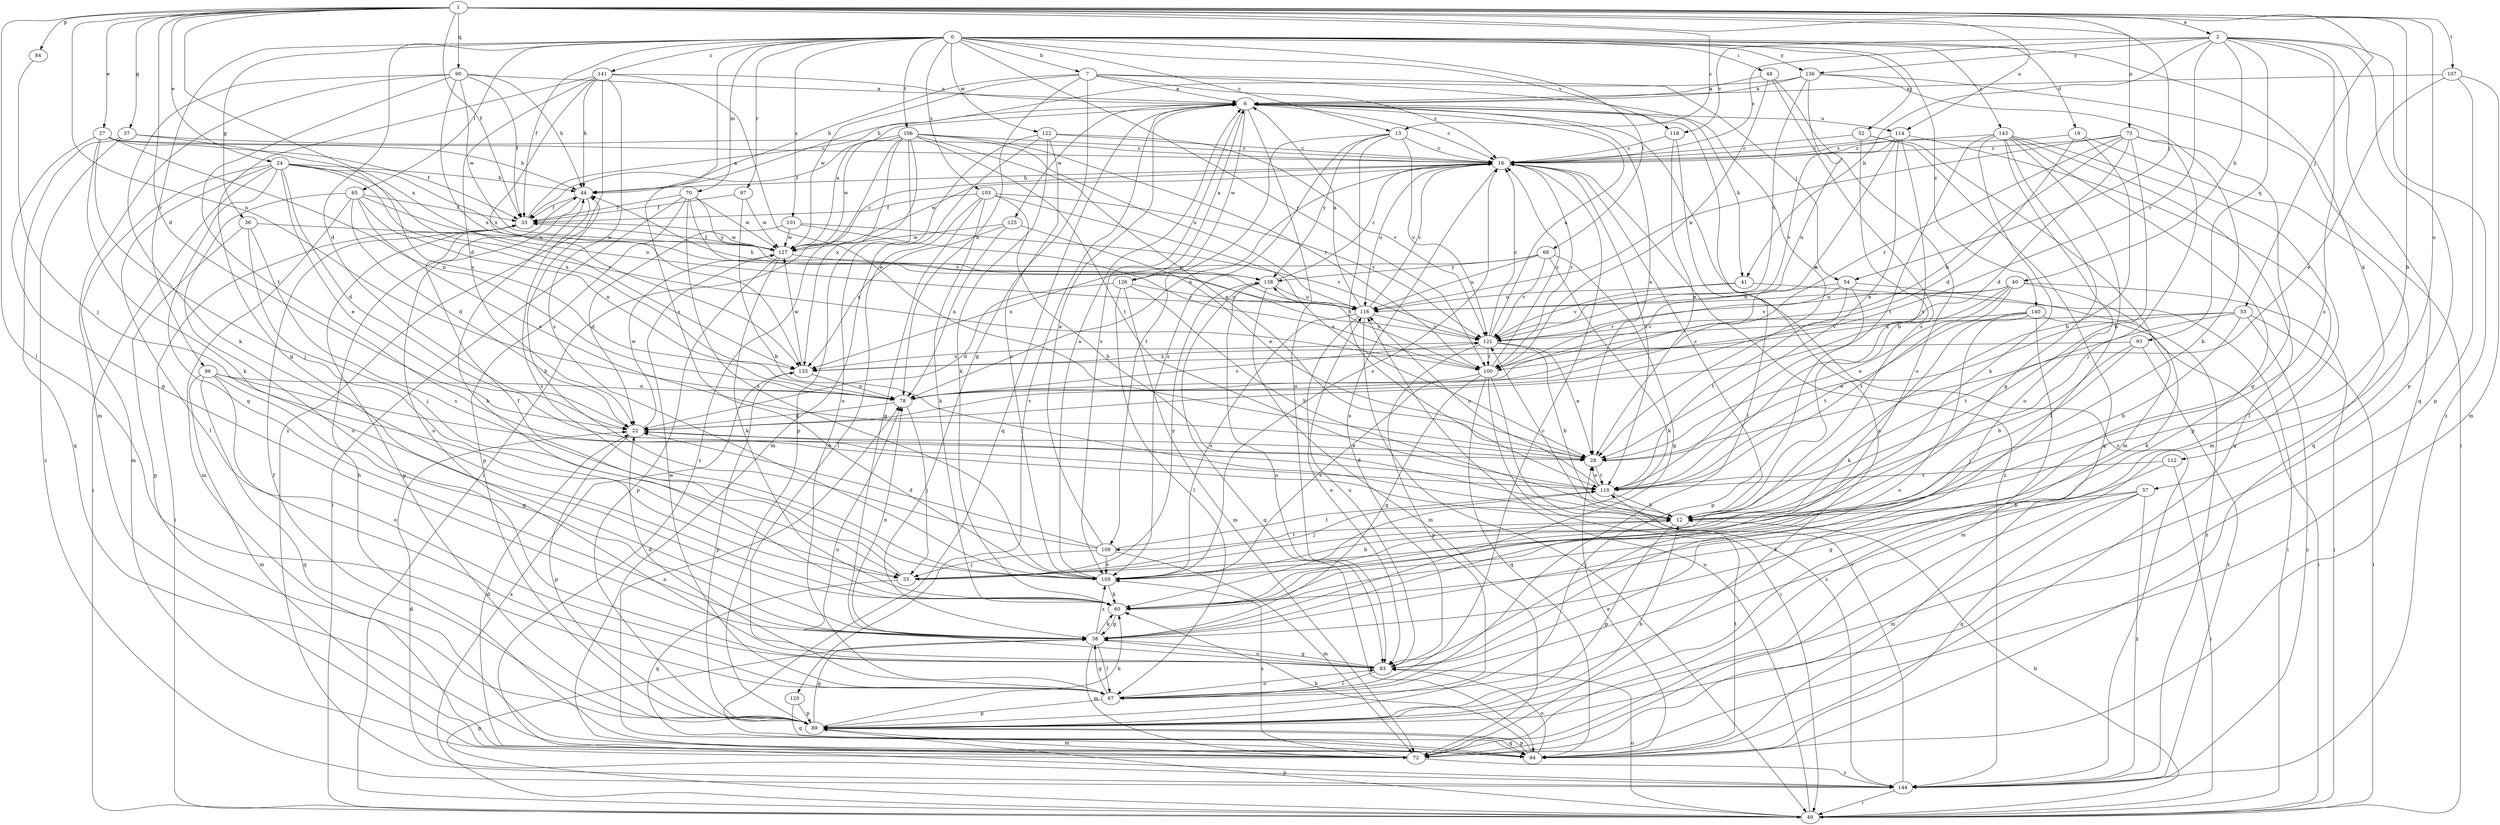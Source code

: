 strict digraph  {
0;
1;
2;
6;
7;
12;
13;
16;
19;
22;
24;
27;
28;
33;
36;
37;
38;
40;
41;
44;
48;
49;
52;
53;
54;
55;
57;
60;
65;
66;
67;
70;
72;
73;
78;
83;
84;
89;
90;
93;
94;
96;
97;
100;
101;
103;
105;
106;
107;
109;
110;
112;
114;
116;
118;
120;
121;
122;
125;
126;
127;
133;
136;
138;
140;
141;
143;
144;
0 -> 7  [label=b];
0 -> 13  [label=c];
0 -> 19  [label=d];
0 -> 22  [label=d];
0 -> 33  [label=f];
0 -> 36  [label=g];
0 -> 48  [label=i];
0 -> 52  [label=j];
0 -> 57  [label=k];
0 -> 65  [label=l];
0 -> 66  [label=l];
0 -> 70  [label=m];
0 -> 96  [label=r];
0 -> 97  [label=r];
0 -> 100  [label=r];
0 -> 101  [label=s];
0 -> 103  [label=s];
0 -> 105  [label=s];
0 -> 106  [label=t];
0 -> 118  [label=v];
0 -> 122  [label=w];
0 -> 136  [label=y];
0 -> 140  [label=z];
0 -> 141  [label=z];
0 -> 143  [label=z];
1 -> 2  [label=a];
1 -> 12  [label=b];
1 -> 13  [label=c];
1 -> 22  [label=d];
1 -> 24  [label=e];
1 -> 27  [label=e];
1 -> 33  [label=f];
1 -> 37  [label=g];
1 -> 53  [label=j];
1 -> 54  [label=j];
1 -> 67  [label=l];
1 -> 73  [label=n];
1 -> 78  [label=n];
1 -> 84  [label=p];
1 -> 90  [label=q];
1 -> 107  [label=t];
1 -> 112  [label=u];
1 -> 114  [label=u];
1 -> 133  [label=x];
2 -> 16  [label=c];
2 -> 40  [label=h];
2 -> 41  [label=h];
2 -> 89  [label=p];
2 -> 93  [label=q];
2 -> 94  [label=q];
2 -> 100  [label=r];
2 -> 105  [label=s];
2 -> 118  [label=v];
2 -> 136  [label=y];
2 -> 144  [label=z];
6 -> 16  [label=c];
6 -> 28  [label=e];
6 -> 41  [label=h];
6 -> 83  [label=o];
6 -> 94  [label=q];
6 -> 105  [label=s];
6 -> 114  [label=u];
6 -> 120  [label=v];
6 -> 125  [label=w];
6 -> 126  [label=w];
6 -> 144  [label=z];
7 -> 6  [label=a];
7 -> 16  [label=c];
7 -> 28  [label=e];
7 -> 38  [label=g];
7 -> 44  [label=h];
7 -> 54  [label=j];
7 -> 78  [label=n];
7 -> 127  [label=w];
12 -> 16  [label=c];
12 -> 89  [label=p];
12 -> 109  [label=t];
13 -> 16  [label=c];
13 -> 105  [label=s];
13 -> 109  [label=t];
13 -> 110  [label=t];
13 -> 121  [label=v];
13 -> 138  [label=y];
16 -> 44  [label=h];
16 -> 78  [label=n];
16 -> 83  [label=o];
16 -> 100  [label=r];
16 -> 110  [label=t];
16 -> 116  [label=u];
16 -> 127  [label=w];
16 -> 144  [label=z];
19 -> 12  [label=b];
19 -> 16  [label=c];
19 -> 22  [label=d];
19 -> 94  [label=q];
22 -> 28  [label=e];
22 -> 89  [label=p];
22 -> 127  [label=w];
24 -> 22  [label=d];
24 -> 28  [label=e];
24 -> 38  [label=g];
24 -> 44  [label=h];
24 -> 49  [label=i];
24 -> 67  [label=l];
24 -> 72  [label=m];
24 -> 100  [label=r];
24 -> 116  [label=u];
24 -> 133  [label=x];
27 -> 16  [label=c];
27 -> 33  [label=f];
27 -> 38  [label=g];
27 -> 44  [label=h];
27 -> 55  [label=j];
27 -> 60  [label=k];
27 -> 78  [label=n];
28 -> 110  [label=t];
33 -> 6  [label=a];
33 -> 49  [label=i];
33 -> 89  [label=p];
33 -> 127  [label=w];
36 -> 55  [label=j];
36 -> 89  [label=p];
36 -> 105  [label=s];
36 -> 127  [label=w];
37 -> 16  [label=c];
37 -> 78  [label=n];
37 -> 94  [label=q];
37 -> 144  [label=z];
38 -> 60  [label=k];
38 -> 67  [label=l];
38 -> 72  [label=m];
38 -> 78  [label=n];
38 -> 83  [label=o];
38 -> 105  [label=s];
40 -> 28  [label=e];
40 -> 49  [label=i];
40 -> 60  [label=k];
40 -> 110  [label=t];
40 -> 116  [label=u];
40 -> 121  [label=v];
40 -> 133  [label=x];
41 -> 49  [label=i];
41 -> 116  [label=u];
41 -> 121  [label=v];
44 -> 33  [label=f];
44 -> 83  [label=o];
44 -> 105  [label=s];
48 -> 6  [label=a];
48 -> 83  [label=o];
48 -> 100  [label=r];
48 -> 105  [label=s];
49 -> 12  [label=b];
49 -> 38  [label=g];
49 -> 83  [label=o];
49 -> 89  [label=p];
49 -> 116  [label=u];
49 -> 133  [label=x];
52 -> 12  [label=b];
52 -> 16  [label=c];
52 -> 72  [label=m];
52 -> 94  [label=q];
53 -> 12  [label=b];
53 -> 28  [label=e];
53 -> 49  [label=i];
53 -> 110  [label=t];
53 -> 121  [label=v];
53 -> 144  [label=z];
54 -> 89  [label=p];
54 -> 100  [label=r];
54 -> 110  [label=t];
54 -> 116  [label=u];
54 -> 144  [label=z];
55 -> 33  [label=f];
55 -> 94  [label=q];
55 -> 138  [label=y];
57 -> 12  [label=b];
57 -> 60  [label=k];
57 -> 72  [label=m];
57 -> 94  [label=q];
57 -> 144  [label=z];
60 -> 38  [label=g];
60 -> 44  [label=h];
65 -> 22  [label=d];
65 -> 28  [label=e];
65 -> 33  [label=f];
65 -> 72  [label=m];
65 -> 78  [label=n];
65 -> 83  [label=o];
65 -> 116  [label=u];
66 -> 38  [label=g];
66 -> 60  [label=k];
66 -> 116  [label=u];
66 -> 121  [label=v];
66 -> 133  [label=x];
66 -> 138  [label=y];
67 -> 16  [label=c];
67 -> 38  [label=g];
67 -> 78  [label=n];
67 -> 83  [label=o];
67 -> 89  [label=p];
67 -> 127  [label=w];
70 -> 33  [label=f];
70 -> 49  [label=i];
70 -> 89  [label=p];
70 -> 105  [label=s];
70 -> 121  [label=v];
70 -> 127  [label=w];
70 -> 138  [label=y];
72 -> 6  [label=a];
72 -> 22  [label=d];
72 -> 105  [label=s];
72 -> 144  [label=z];
73 -> 12  [label=b];
73 -> 16  [label=c];
73 -> 22  [label=d];
73 -> 38  [label=g];
73 -> 55  [label=j];
73 -> 78  [label=n];
73 -> 100  [label=r];
73 -> 116  [label=u];
78 -> 22  [label=d];
78 -> 55  [label=j];
78 -> 121  [label=v];
83 -> 22  [label=d];
83 -> 38  [label=g];
83 -> 67  [label=l];
83 -> 116  [label=u];
84 -> 55  [label=j];
89 -> 12  [label=b];
89 -> 33  [label=f];
89 -> 38  [label=g];
89 -> 60  [label=k];
89 -> 72  [label=m];
89 -> 94  [label=q];
90 -> 6  [label=a];
90 -> 33  [label=f];
90 -> 44  [label=h];
90 -> 60  [label=k];
90 -> 72  [label=m];
90 -> 110  [label=t];
90 -> 127  [label=w];
90 -> 133  [label=x];
93 -> 12  [label=b];
93 -> 55  [label=j];
93 -> 133  [label=x];
93 -> 144  [label=z];
94 -> 28  [label=e];
94 -> 44  [label=h];
94 -> 60  [label=k];
94 -> 78  [label=n];
94 -> 83  [label=o];
94 -> 89  [label=p];
94 -> 110  [label=t];
96 -> 12  [label=b];
96 -> 38  [label=g];
96 -> 72  [label=m];
96 -> 78  [label=n];
96 -> 83  [label=o];
96 -> 94  [label=q];
97 -> 12  [label=b];
97 -> 33  [label=f];
97 -> 127  [label=w];
100 -> 16  [label=c];
100 -> 38  [label=g];
100 -> 49  [label=i];
100 -> 94  [label=q];
100 -> 105  [label=s];
100 -> 138  [label=y];
100 -> 144  [label=z];
101 -> 22  [label=d];
101 -> 100  [label=r];
101 -> 121  [label=v];
101 -> 127  [label=w];
103 -> 12  [label=b];
103 -> 28  [label=e];
103 -> 33  [label=f];
103 -> 38  [label=g];
103 -> 60  [label=k];
103 -> 67  [label=l];
103 -> 121  [label=v];
105 -> 6  [label=a];
105 -> 12  [label=b];
105 -> 16  [label=c];
105 -> 60  [label=k];
106 -> 16  [label=c];
106 -> 28  [label=e];
106 -> 33  [label=f];
106 -> 49  [label=i];
106 -> 89  [label=p];
106 -> 100  [label=r];
106 -> 110  [label=t];
106 -> 116  [label=u];
106 -> 127  [label=w];
106 -> 133  [label=x];
106 -> 144  [label=z];
107 -> 6  [label=a];
107 -> 28  [label=e];
107 -> 72  [label=m];
107 -> 89  [label=p];
109 -> 6  [label=a];
109 -> 22  [label=d];
109 -> 44  [label=h];
109 -> 55  [label=j];
109 -> 72  [label=m];
109 -> 105  [label=s];
109 -> 110  [label=t];
110 -> 12  [label=b];
110 -> 22  [label=d];
110 -> 28  [label=e];
110 -> 55  [label=j];
110 -> 116  [label=u];
112 -> 38  [label=g];
112 -> 49  [label=i];
112 -> 110  [label=t];
114 -> 16  [label=c];
114 -> 28  [label=e];
114 -> 67  [label=l];
114 -> 78  [label=n];
114 -> 110  [label=t];
114 -> 121  [label=v];
116 -> 6  [label=a];
116 -> 16  [label=c];
116 -> 44  [label=h];
116 -> 49  [label=i];
116 -> 83  [label=o];
116 -> 105  [label=s];
116 -> 121  [label=v];
118 -> 16  [label=c];
118 -> 28  [label=e];
118 -> 67  [label=l];
120 -> 89  [label=p];
120 -> 94  [label=q];
121 -> 6  [label=a];
121 -> 12  [label=b];
121 -> 16  [label=c];
121 -> 28  [label=e];
121 -> 89  [label=p];
121 -> 100  [label=r];
121 -> 133  [label=x];
122 -> 16  [label=c];
122 -> 60  [label=k];
122 -> 72  [label=m];
122 -> 83  [label=o];
122 -> 105  [label=s];
122 -> 121  [label=v];
125 -> 28  [label=e];
125 -> 78  [label=n];
125 -> 127  [label=w];
125 -> 133  [label=x];
126 -> 6  [label=a];
126 -> 12  [label=b];
126 -> 22  [label=d];
126 -> 67  [label=l];
126 -> 72  [label=m];
126 -> 116  [label=u];
127 -> 6  [label=a];
127 -> 16  [label=c];
127 -> 33  [label=f];
127 -> 60  [label=k];
127 -> 89  [label=p];
127 -> 138  [label=y];
133 -> 78  [label=n];
133 -> 89  [label=p];
133 -> 127  [label=w];
136 -> 6  [label=a];
136 -> 44  [label=h];
136 -> 49  [label=i];
136 -> 60  [label=k];
136 -> 78  [label=n];
136 -> 121  [label=v];
138 -> 16  [label=c];
138 -> 72  [label=m];
138 -> 83  [label=o];
138 -> 94  [label=q];
138 -> 116  [label=u];
140 -> 49  [label=i];
140 -> 60  [label=k];
140 -> 72  [label=m];
140 -> 83  [label=o];
140 -> 110  [label=t];
140 -> 121  [label=v];
141 -> 6  [label=a];
141 -> 22  [label=d];
141 -> 28  [label=e];
141 -> 38  [label=g];
141 -> 44  [label=h];
141 -> 105  [label=s];
141 -> 133  [label=x];
141 -> 144  [label=z];
143 -> 16  [label=c];
143 -> 38  [label=g];
143 -> 60  [label=k];
143 -> 67  [label=l];
143 -> 72  [label=m];
143 -> 83  [label=o];
143 -> 89  [label=p];
143 -> 94  [label=q];
143 -> 110  [label=t];
144 -> 22  [label=d];
144 -> 49  [label=i];
144 -> 121  [label=v];
}
